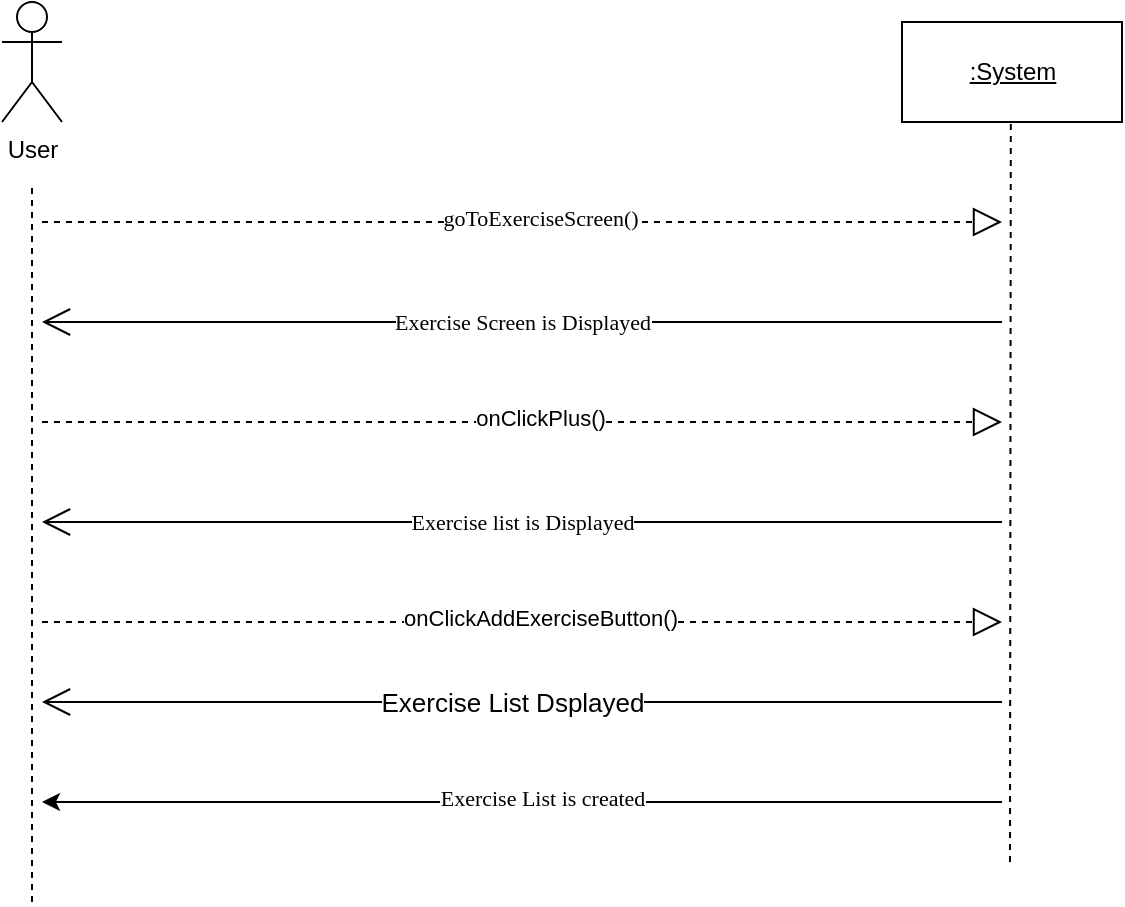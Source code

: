 <mxfile version="15.8.7" type="device"><diagram id="G--hXP7yS7DDdUEeUEIJ" name="Page-1"><mxGraphModel dx="1022" dy="801" grid="1" gridSize="10" guides="1" tooltips="1" connect="1" arrows="1" fold="1" page="1" pageScale="1" pageWidth="850" pageHeight="1100" math="0" shadow="0"><root><mxCell id="0"/><mxCell id="1" parent="0"/><mxCell id="ByqB5iTBQH0BlAgbG-Gj-1" value="User" style="shape=umlActor;verticalLabelPosition=bottom;verticalAlign=top;html=1;" vertex="1" parent="1"><mxGeometry x="150" y="130" width="30" height="60" as="geometry"/></mxCell><mxCell id="ByqB5iTBQH0BlAgbG-Gj-2" value="&lt;u&gt;:System&lt;/u&gt;" style="html=1;" vertex="1" parent="1"><mxGeometry x="600" y="140" width="110" height="50" as="geometry"/></mxCell><mxCell id="ByqB5iTBQH0BlAgbG-Gj-3" value="" style="endArrow=none;dashed=1;html=1;rounded=0;" edge="1" parent="1"><mxGeometry width="50" height="50" relative="1" as="geometry"><mxPoint x="165" y="580" as="sourcePoint"/><mxPoint x="165" y="220" as="targetPoint"/></mxGeometry></mxCell><mxCell id="ByqB5iTBQH0BlAgbG-Gj-4" value="" style="endArrow=none;dashed=1;html=1;rounded=0;" edge="1" parent="1"><mxGeometry width="50" height="50" relative="1" as="geometry"><mxPoint x="654" y="560" as="sourcePoint"/><mxPoint x="654.41" y="190" as="targetPoint"/></mxGeometry></mxCell><mxCell id="ByqB5iTBQH0BlAgbG-Gj-5" value="&lt;font face=&quot;Georgia&quot;&gt;Exercise Screen is Displayed&lt;br&gt;&lt;/font&gt;" style="endArrow=open;endFill=1;endSize=12;html=1;rounded=0;" edge="1" parent="1"><mxGeometry width="160" relative="1" as="geometry"><mxPoint x="650" y="290" as="sourcePoint"/><mxPoint x="170" y="290" as="targetPoint"/></mxGeometry></mxCell><mxCell id="ByqB5iTBQH0BlAgbG-Gj-6" value="" style="endArrow=block;dashed=1;endFill=0;endSize=12;html=1;rounded=0;" edge="1" parent="1"><mxGeometry width="160" relative="1" as="geometry"><mxPoint x="170" y="240" as="sourcePoint"/><mxPoint x="650" y="240" as="targetPoint"/></mxGeometry></mxCell><mxCell id="ByqB5iTBQH0BlAgbG-Gj-7" value="&lt;font face=&quot;Georgia&quot;&gt;goToExerciseScreen()&lt;/font&gt;" style="edgeLabel;html=1;align=center;verticalAlign=middle;resizable=0;points=[];" vertex="1" connectable="0" parent="ByqB5iTBQH0BlAgbG-Gj-6"><mxGeometry x="0.038" y="2" relative="1" as="geometry"><mxPoint as="offset"/></mxGeometry></mxCell><mxCell id="ByqB5iTBQH0BlAgbG-Gj-8" value="" style="endArrow=block;dashed=1;endFill=0;endSize=12;html=1;rounded=0;" edge="1" parent="1"><mxGeometry width="160" relative="1" as="geometry"><mxPoint x="170" y="340" as="sourcePoint"/><mxPoint x="650" y="340" as="targetPoint"/></mxGeometry></mxCell><mxCell id="ByqB5iTBQH0BlAgbG-Gj-9" value="onClickPlus()" style="edgeLabel;html=1;align=center;verticalAlign=middle;resizable=0;points=[];" vertex="1" connectable="0" parent="ByqB5iTBQH0BlAgbG-Gj-8"><mxGeometry x="0.038" y="2" relative="1" as="geometry"><mxPoint as="offset"/></mxGeometry></mxCell><mxCell id="ByqB5iTBQH0BlAgbG-Gj-10" value="&lt;font face=&quot;Georgia&quot;&gt;Exercise list is Displayed&lt;/font&gt;" style="endArrow=open;endFill=1;endSize=12;html=1;rounded=0;" edge="1" parent="1"><mxGeometry width="160" relative="1" as="geometry"><mxPoint x="650" y="390" as="sourcePoint"/><mxPoint x="170" y="390" as="targetPoint"/></mxGeometry></mxCell><mxCell id="ByqB5iTBQH0BlAgbG-Gj-11" value="&lt;span style=&quot;font-size: 13px ; color: #000000 ; font-weight: normal ; text-decoration: none ; font-family: &amp;#34;arial&amp;#34; ; font-style: normal&quot;&gt;Exercise List Dsplayed&lt;/span&gt;" style="endArrow=open;endFill=1;endSize=12;html=1;rounded=0;" edge="1" parent="1"><mxGeometry x="0.021" width="160" relative="1" as="geometry"><mxPoint x="650" y="480" as="sourcePoint"/><mxPoint x="170" y="480" as="targetPoint"/><mxPoint as="offset"/></mxGeometry></mxCell><mxCell id="ByqB5iTBQH0BlAgbG-Gj-12" value="" style="endArrow=block;dashed=1;endFill=0;endSize=12;html=1;rounded=0;" edge="1" parent="1"><mxGeometry width="160" relative="1" as="geometry"><mxPoint x="170" y="440" as="sourcePoint"/><mxPoint x="650" y="440" as="targetPoint"/></mxGeometry></mxCell><mxCell id="ByqB5iTBQH0BlAgbG-Gj-13" value="onClickAddExerciseButton()" style="edgeLabel;html=1;align=center;verticalAlign=middle;resizable=0;points=[];" vertex="1" connectable="0" parent="ByqB5iTBQH0BlAgbG-Gj-12"><mxGeometry x="0.038" y="2" relative="1" as="geometry"><mxPoint as="offset"/></mxGeometry></mxCell><mxCell id="ByqB5iTBQH0BlAgbG-Gj-16" value="" style="endArrow=classic;html=1;rounded=0;fontFamily=Georgia;" edge="1" parent="1"><mxGeometry width="50" height="50" relative="1" as="geometry"><mxPoint x="650" y="530" as="sourcePoint"/><mxPoint x="170" y="530" as="targetPoint"/></mxGeometry></mxCell><mxCell id="ByqB5iTBQH0BlAgbG-Gj-17" value="&lt;div&gt;Exercise List is created&lt;/div&gt;" style="edgeLabel;html=1;align=center;verticalAlign=middle;resizable=0;points=[];fontFamily=Georgia;" vertex="1" connectable="0" parent="ByqB5iTBQH0BlAgbG-Gj-16"><mxGeometry x="0.079" y="-2" relative="1" as="geometry"><mxPoint x="29" as="offset"/></mxGeometry></mxCell></root></mxGraphModel></diagram></mxfile>
